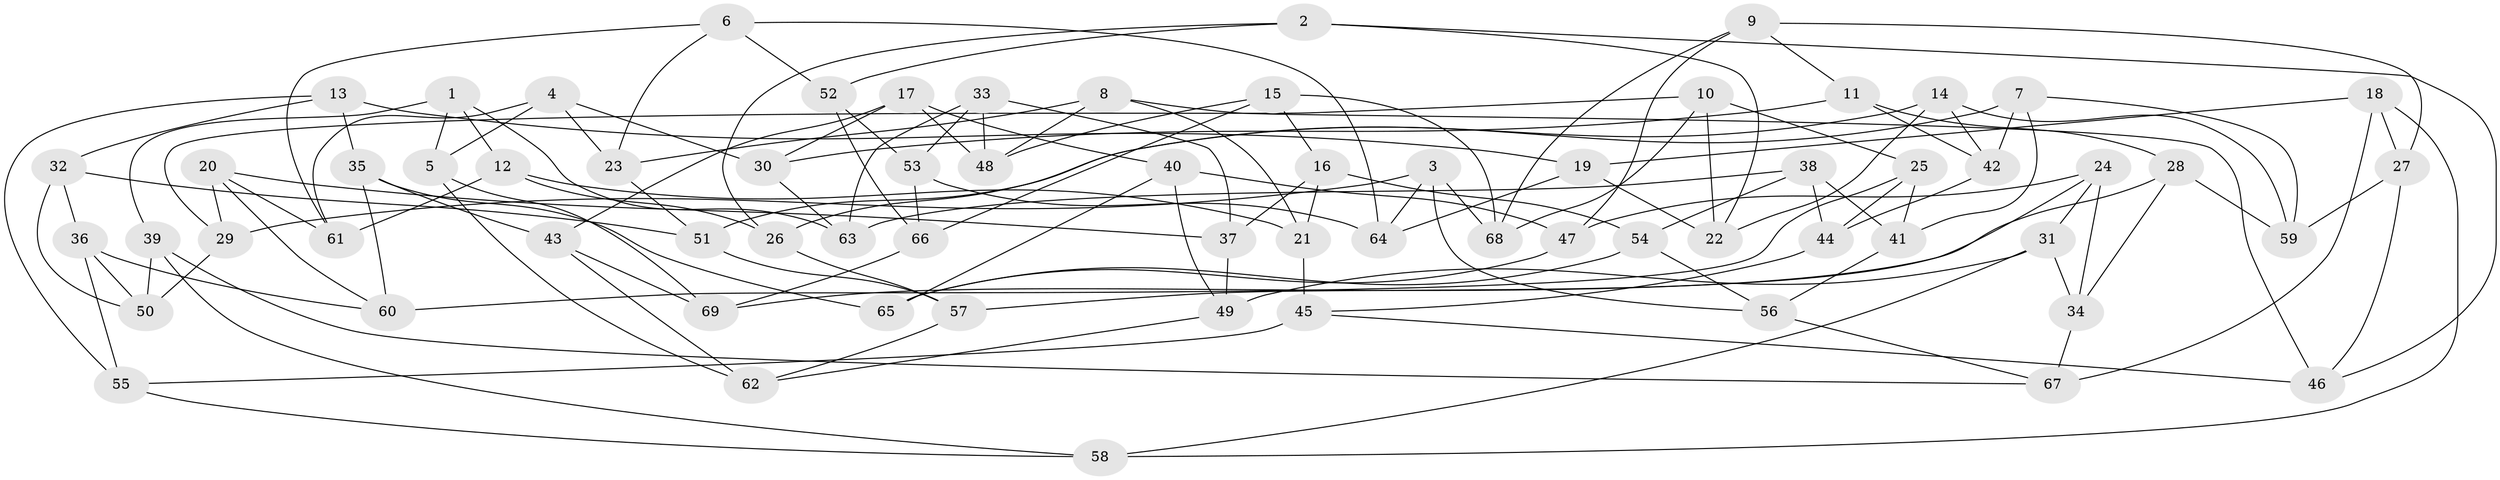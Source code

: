 // Generated by graph-tools (version 1.1) at 2025/26/03/09/25 03:26:51]
// undirected, 69 vertices, 138 edges
graph export_dot {
graph [start="1"]
  node [color=gray90,style=filled];
  1;
  2;
  3;
  4;
  5;
  6;
  7;
  8;
  9;
  10;
  11;
  12;
  13;
  14;
  15;
  16;
  17;
  18;
  19;
  20;
  21;
  22;
  23;
  24;
  25;
  26;
  27;
  28;
  29;
  30;
  31;
  32;
  33;
  34;
  35;
  36;
  37;
  38;
  39;
  40;
  41;
  42;
  43;
  44;
  45;
  46;
  47;
  48;
  49;
  50;
  51;
  52;
  53;
  54;
  55;
  56;
  57;
  58;
  59;
  60;
  61;
  62;
  63;
  64;
  65;
  66;
  67;
  68;
  69;
  1 -- 5;
  1 -- 12;
  1 -- 63;
  1 -- 39;
  2 -- 26;
  2 -- 22;
  2 -- 52;
  2 -- 46;
  3 -- 64;
  3 -- 56;
  3 -- 29;
  3 -- 68;
  4 -- 61;
  4 -- 5;
  4 -- 30;
  4 -- 23;
  5 -- 69;
  5 -- 62;
  6 -- 23;
  6 -- 52;
  6 -- 61;
  6 -- 64;
  7 -- 59;
  7 -- 41;
  7 -- 51;
  7 -- 42;
  8 -- 21;
  8 -- 23;
  8 -- 48;
  8 -- 46;
  9 -- 27;
  9 -- 68;
  9 -- 47;
  9 -- 11;
  10 -- 29;
  10 -- 68;
  10 -- 25;
  10 -- 22;
  11 -- 42;
  11 -- 30;
  11 -- 28;
  12 -- 61;
  12 -- 26;
  12 -- 21;
  13 -- 19;
  13 -- 32;
  13 -- 35;
  13 -- 55;
  14 -- 42;
  14 -- 22;
  14 -- 59;
  14 -- 26;
  15 -- 48;
  15 -- 66;
  15 -- 68;
  15 -- 16;
  16 -- 37;
  16 -- 54;
  16 -- 21;
  17 -- 30;
  17 -- 40;
  17 -- 48;
  17 -- 43;
  18 -- 58;
  18 -- 19;
  18 -- 27;
  18 -- 67;
  19 -- 22;
  19 -- 64;
  20 -- 37;
  20 -- 60;
  20 -- 29;
  20 -- 61;
  21 -- 45;
  23 -- 51;
  24 -- 34;
  24 -- 31;
  24 -- 57;
  24 -- 47;
  25 -- 41;
  25 -- 60;
  25 -- 44;
  26 -- 57;
  27 -- 59;
  27 -- 46;
  28 -- 34;
  28 -- 59;
  28 -- 69;
  29 -- 50;
  30 -- 63;
  31 -- 58;
  31 -- 49;
  31 -- 34;
  32 -- 50;
  32 -- 51;
  32 -- 36;
  33 -- 37;
  33 -- 63;
  33 -- 48;
  33 -- 53;
  34 -- 67;
  35 -- 65;
  35 -- 60;
  35 -- 43;
  36 -- 60;
  36 -- 55;
  36 -- 50;
  37 -- 49;
  38 -- 63;
  38 -- 44;
  38 -- 54;
  38 -- 41;
  39 -- 50;
  39 -- 67;
  39 -- 58;
  40 -- 65;
  40 -- 49;
  40 -- 47;
  41 -- 56;
  42 -- 44;
  43 -- 62;
  43 -- 69;
  44 -- 45;
  45 -- 55;
  45 -- 46;
  47 -- 65;
  49 -- 62;
  51 -- 57;
  52 -- 53;
  52 -- 66;
  53 -- 64;
  53 -- 66;
  54 -- 65;
  54 -- 56;
  55 -- 58;
  56 -- 67;
  57 -- 62;
  66 -- 69;
}
